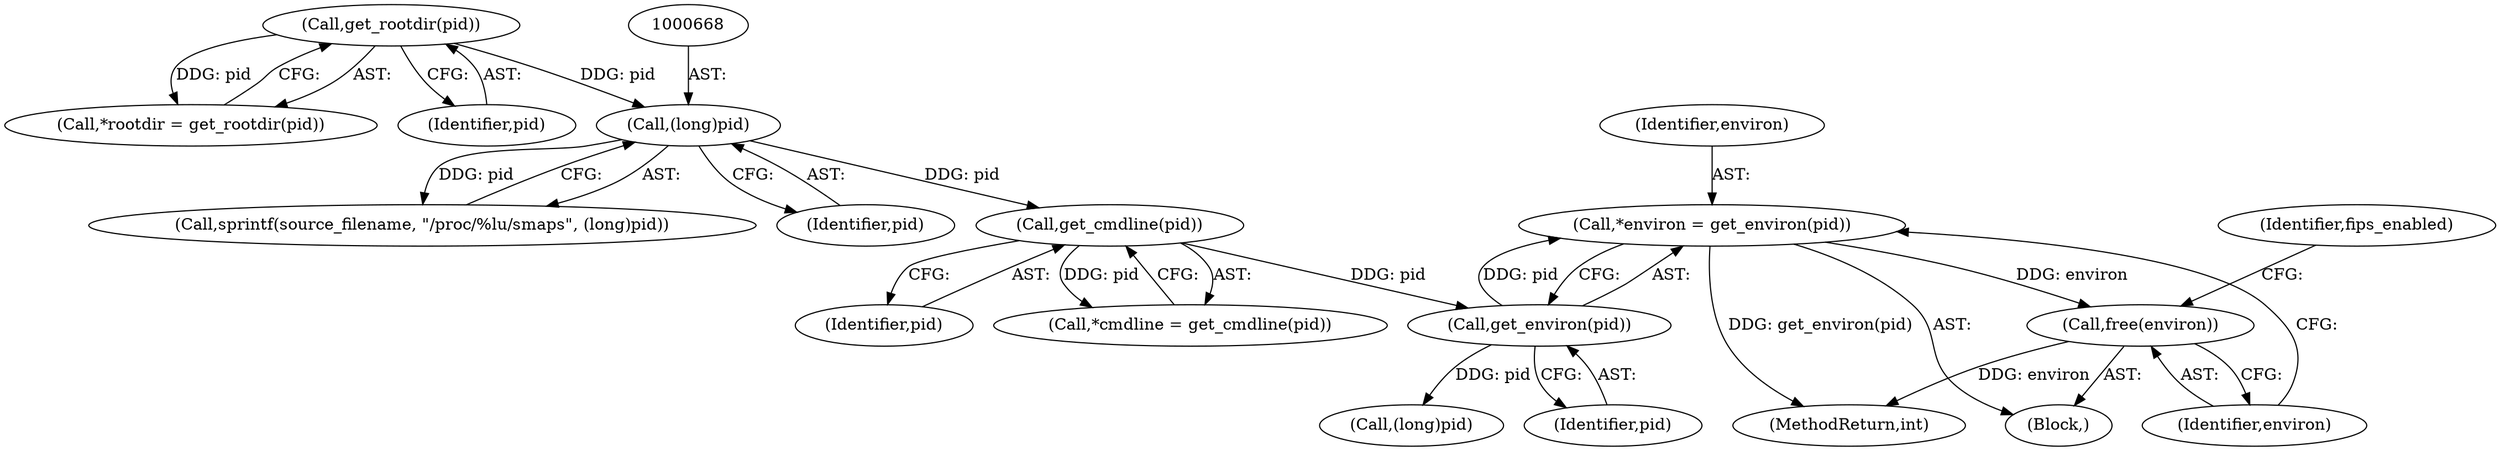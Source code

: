 digraph "0_abrt_8939398b82006ba1fec4ed491339fc075f43fc7c_1@pointer" {
"1000846" [label="(Call,*environ = get_environ(pid))"];
"1000848" [label="(Call,get_environ(pid))"];
"1000841" [label="(Call,get_cmdline(pid))"];
"1000667" [label="(Call,(long)pid)"];
"1000654" [label="(Call,get_rootdir(pid))"];
"1000850" [label="(Call,free(environ))"];
"1000654" [label="(Call,get_rootdir(pid))"];
"1000848" [label="(Call,get_environ(pid))"];
"1000841" [label="(Call,get_cmdline(pid))"];
"1000849" [label="(Identifier,pid)"];
"1000655" [label="(Identifier,pid)"];
"1000650" [label="(Block,)"];
"1000667" [label="(Call,(long)pid)"];
"1000846" [label="(Call,*environ = get_environ(pid))"];
"1000669" [label="(Identifier,pid)"];
"1000839" [label="(Call,*cmdline = get_cmdline(pid))"];
"1000842" [label="(Identifier,pid)"];
"1000854" [label="(Identifier,fips_enabled)"];
"1000993" [label="(Call,(long)pid)"];
"1000847" [label="(Identifier,environ)"];
"1000851" [label="(Identifier,environ)"];
"1000850" [label="(Call,free(environ))"];
"1001228" [label="(MethodReturn,int)"];
"1000664" [label="(Call,sprintf(source_filename, \"/proc/%lu/smaps\", (long)pid))"];
"1000652" [label="(Call,*rootdir = get_rootdir(pid))"];
"1000846" -> "1000650"  [label="AST: "];
"1000846" -> "1000848"  [label="CFG: "];
"1000847" -> "1000846"  [label="AST: "];
"1000848" -> "1000846"  [label="AST: "];
"1000851" -> "1000846"  [label="CFG: "];
"1000846" -> "1001228"  [label="DDG: get_environ(pid)"];
"1000848" -> "1000846"  [label="DDG: pid"];
"1000846" -> "1000850"  [label="DDG: environ"];
"1000848" -> "1000849"  [label="CFG: "];
"1000849" -> "1000848"  [label="AST: "];
"1000841" -> "1000848"  [label="DDG: pid"];
"1000848" -> "1000993"  [label="DDG: pid"];
"1000841" -> "1000839"  [label="AST: "];
"1000841" -> "1000842"  [label="CFG: "];
"1000842" -> "1000841"  [label="AST: "];
"1000839" -> "1000841"  [label="CFG: "];
"1000841" -> "1000839"  [label="DDG: pid"];
"1000667" -> "1000841"  [label="DDG: pid"];
"1000667" -> "1000664"  [label="AST: "];
"1000667" -> "1000669"  [label="CFG: "];
"1000668" -> "1000667"  [label="AST: "];
"1000669" -> "1000667"  [label="AST: "];
"1000664" -> "1000667"  [label="CFG: "];
"1000667" -> "1000664"  [label="DDG: pid"];
"1000654" -> "1000667"  [label="DDG: pid"];
"1000654" -> "1000652"  [label="AST: "];
"1000654" -> "1000655"  [label="CFG: "];
"1000655" -> "1000654"  [label="AST: "];
"1000652" -> "1000654"  [label="CFG: "];
"1000654" -> "1000652"  [label="DDG: pid"];
"1000850" -> "1000650"  [label="AST: "];
"1000850" -> "1000851"  [label="CFG: "];
"1000851" -> "1000850"  [label="AST: "];
"1000854" -> "1000850"  [label="CFG: "];
"1000850" -> "1001228"  [label="DDG: environ"];
}
